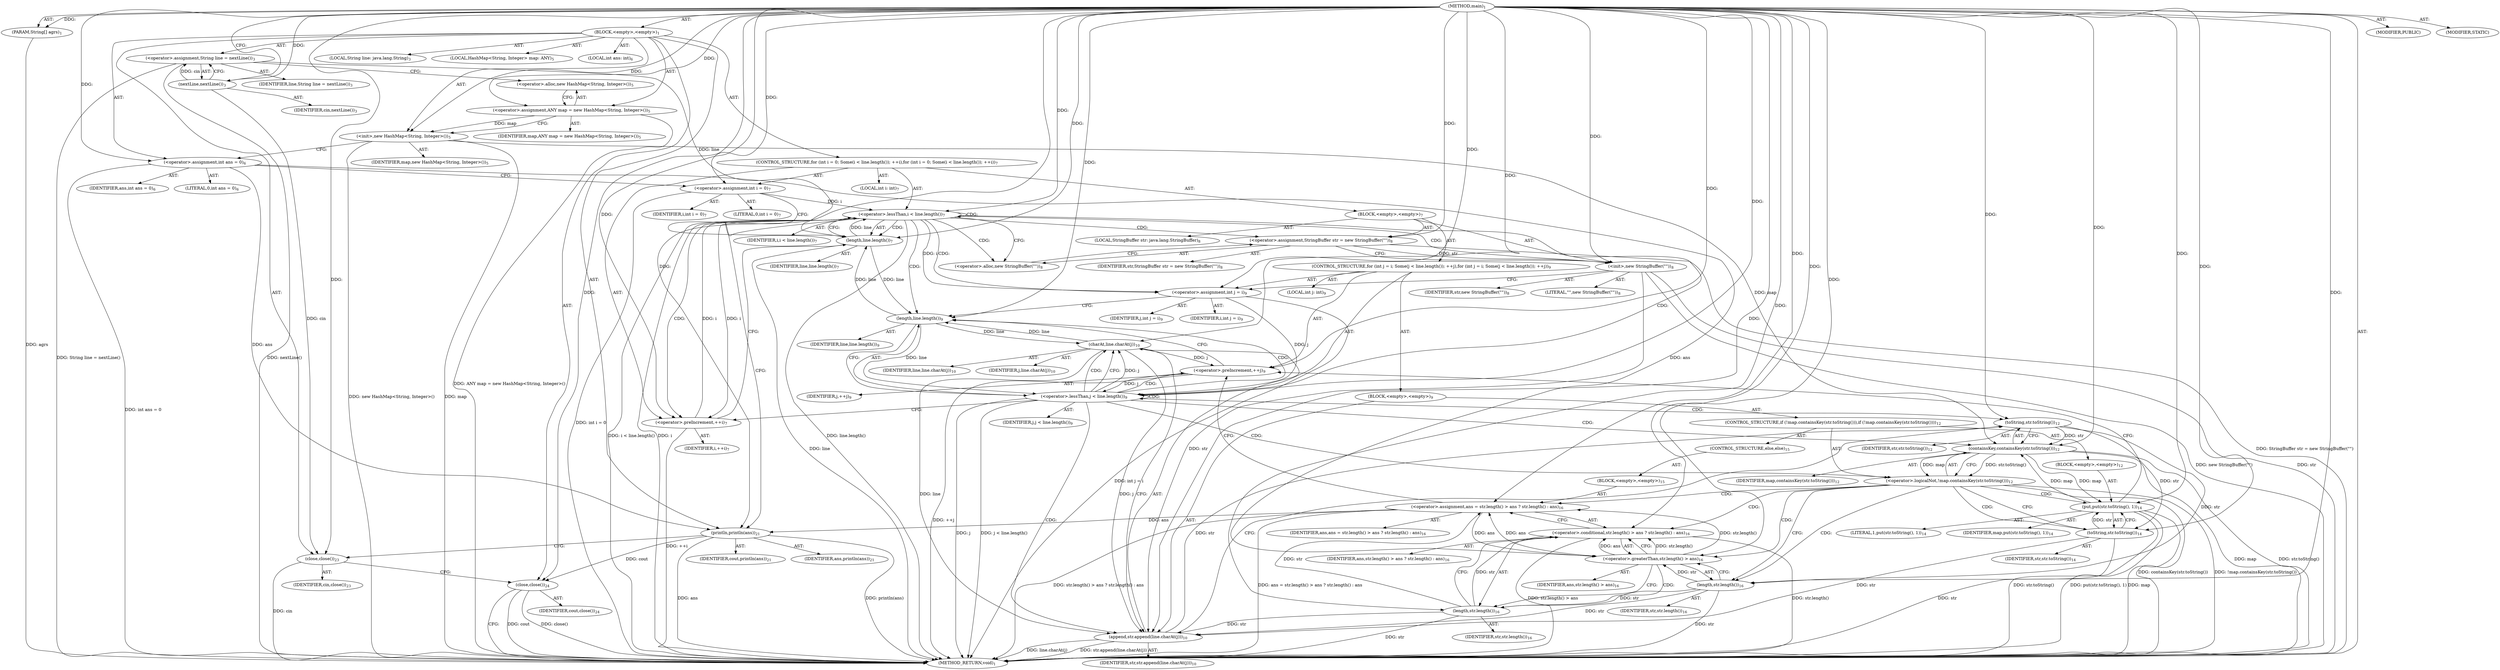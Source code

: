 digraph "main" {  
"21" [label = <(METHOD,main)<SUB>1</SUB>> ]
"22" [label = <(PARAM,String[] agrs)<SUB>1</SUB>> ]
"23" [label = <(BLOCK,&lt;empty&gt;,&lt;empty&gt;)<SUB>1</SUB>> ]
"24" [label = <(LOCAL,String line: java.lang.String)<SUB>3</SUB>> ]
"25" [label = <(&lt;operator&gt;.assignment,String line = nextLine())<SUB>3</SUB>> ]
"26" [label = <(IDENTIFIER,line,String line = nextLine())<SUB>3</SUB>> ]
"27" [label = <(nextLine,nextLine())<SUB>3</SUB>> ]
"28" [label = <(IDENTIFIER,cin,nextLine())<SUB>3</SUB>> ]
"4" [label = <(LOCAL,HashMap&lt;String, Integer&gt; map: ANY)<SUB>5</SUB>> ]
"29" [label = <(&lt;operator&gt;.assignment,ANY map = new HashMap&lt;String, Integer&gt;())<SUB>5</SUB>> ]
"30" [label = <(IDENTIFIER,map,ANY map = new HashMap&lt;String, Integer&gt;())<SUB>5</SUB>> ]
"31" [label = <(&lt;operator&gt;.alloc,new HashMap&lt;String, Integer&gt;())<SUB>5</SUB>> ]
"32" [label = <(&lt;init&gt;,new HashMap&lt;String, Integer&gt;())<SUB>5</SUB>> ]
"3" [label = <(IDENTIFIER,map,new HashMap&lt;String, Integer&gt;())<SUB>5</SUB>> ]
"33" [label = <(LOCAL,int ans: int)<SUB>6</SUB>> ]
"34" [label = <(&lt;operator&gt;.assignment,int ans = 0)<SUB>6</SUB>> ]
"35" [label = <(IDENTIFIER,ans,int ans = 0)<SUB>6</SUB>> ]
"36" [label = <(LITERAL,0,int ans = 0)<SUB>6</SUB>> ]
"37" [label = <(CONTROL_STRUCTURE,for (int i = 0; Some(i &lt; line.length()); ++i),for (int i = 0; Some(i &lt; line.length()); ++i))<SUB>7</SUB>> ]
"38" [label = <(LOCAL,int i: int)<SUB>7</SUB>> ]
"39" [label = <(&lt;operator&gt;.assignment,int i = 0)<SUB>7</SUB>> ]
"40" [label = <(IDENTIFIER,i,int i = 0)<SUB>7</SUB>> ]
"41" [label = <(LITERAL,0,int i = 0)<SUB>7</SUB>> ]
"42" [label = <(&lt;operator&gt;.lessThan,i &lt; line.length())<SUB>7</SUB>> ]
"43" [label = <(IDENTIFIER,i,i &lt; line.length())<SUB>7</SUB>> ]
"44" [label = <(length,line.length())<SUB>7</SUB>> ]
"45" [label = <(IDENTIFIER,line,line.length())<SUB>7</SUB>> ]
"46" [label = <(&lt;operator&gt;.preIncrement,++i)<SUB>7</SUB>> ]
"47" [label = <(IDENTIFIER,i,++i)<SUB>7</SUB>> ]
"48" [label = <(BLOCK,&lt;empty&gt;,&lt;empty&gt;)<SUB>7</SUB>> ]
"6" [label = <(LOCAL,StringBuffer str: java.lang.StringBuffer)<SUB>8</SUB>> ]
"49" [label = <(&lt;operator&gt;.assignment,StringBuffer str = new StringBuffer(&quot;&quot;))<SUB>8</SUB>> ]
"50" [label = <(IDENTIFIER,str,StringBuffer str = new StringBuffer(&quot;&quot;))<SUB>8</SUB>> ]
"51" [label = <(&lt;operator&gt;.alloc,new StringBuffer(&quot;&quot;))<SUB>8</SUB>> ]
"52" [label = <(&lt;init&gt;,new StringBuffer(&quot;&quot;))<SUB>8</SUB>> ]
"5" [label = <(IDENTIFIER,str,new StringBuffer(&quot;&quot;))<SUB>8</SUB>> ]
"53" [label = <(LITERAL,&quot;&quot;,new StringBuffer(&quot;&quot;))<SUB>8</SUB>> ]
"54" [label = <(CONTROL_STRUCTURE,for (int j = i; Some(j &lt; line.length()); ++j),for (int j = i; Some(j &lt; line.length()); ++j))<SUB>9</SUB>> ]
"55" [label = <(LOCAL,int j: int)<SUB>9</SUB>> ]
"56" [label = <(&lt;operator&gt;.assignment,int j = i)<SUB>9</SUB>> ]
"57" [label = <(IDENTIFIER,j,int j = i)<SUB>9</SUB>> ]
"58" [label = <(IDENTIFIER,i,int j = i)<SUB>9</SUB>> ]
"59" [label = <(&lt;operator&gt;.lessThan,j &lt; line.length())<SUB>9</SUB>> ]
"60" [label = <(IDENTIFIER,j,j &lt; line.length())<SUB>9</SUB>> ]
"61" [label = <(length,line.length())<SUB>9</SUB>> ]
"62" [label = <(IDENTIFIER,line,line.length())<SUB>9</SUB>> ]
"63" [label = <(&lt;operator&gt;.preIncrement,++j)<SUB>9</SUB>> ]
"64" [label = <(IDENTIFIER,j,++j)<SUB>9</SUB>> ]
"65" [label = <(BLOCK,&lt;empty&gt;,&lt;empty&gt;)<SUB>9</SUB>> ]
"66" [label = <(append,str.append(line.charAt(j)))<SUB>10</SUB>> ]
"67" [label = <(IDENTIFIER,str,str.append(line.charAt(j)))<SUB>10</SUB>> ]
"68" [label = <(charAt,line.charAt(j))<SUB>10</SUB>> ]
"69" [label = <(IDENTIFIER,line,line.charAt(j))<SUB>10</SUB>> ]
"70" [label = <(IDENTIFIER,j,line.charAt(j))<SUB>10</SUB>> ]
"71" [label = <(CONTROL_STRUCTURE,if (!map.containsKey(str.toString())),if (!map.containsKey(str.toString())))<SUB>12</SUB>> ]
"72" [label = <(&lt;operator&gt;.logicalNot,!map.containsKey(str.toString()))<SUB>12</SUB>> ]
"73" [label = <(containsKey,containsKey(str.toString()))<SUB>12</SUB>> ]
"74" [label = <(IDENTIFIER,map,containsKey(str.toString()))<SUB>12</SUB>> ]
"75" [label = <(toString,str.toString())<SUB>12</SUB>> ]
"76" [label = <(IDENTIFIER,str,str.toString())<SUB>12</SUB>> ]
"77" [label = <(BLOCK,&lt;empty&gt;,&lt;empty&gt;)<SUB>12</SUB>> ]
"78" [label = <(put,put(str.toString(), 1))<SUB>14</SUB>> ]
"79" [label = <(IDENTIFIER,map,put(str.toString(), 1))<SUB>14</SUB>> ]
"80" [label = <(toString,str.toString())<SUB>14</SUB>> ]
"81" [label = <(IDENTIFIER,str,str.toString())<SUB>14</SUB>> ]
"82" [label = <(LITERAL,1,put(str.toString(), 1))<SUB>14</SUB>> ]
"83" [label = <(CONTROL_STRUCTURE,else,else)<SUB>15</SUB>> ]
"84" [label = <(BLOCK,&lt;empty&gt;,&lt;empty&gt;)<SUB>15</SUB>> ]
"85" [label = <(&lt;operator&gt;.assignment,ans = str.length() &gt; ans ? str.length() : ans)<SUB>16</SUB>> ]
"86" [label = <(IDENTIFIER,ans,ans = str.length() &gt; ans ? str.length() : ans)<SUB>16</SUB>> ]
"87" [label = <(&lt;operator&gt;.conditional,str.length() &gt; ans ? str.length() : ans)<SUB>16</SUB>> ]
"88" [label = <(&lt;operator&gt;.greaterThan,str.length() &gt; ans)<SUB>16</SUB>> ]
"89" [label = <(length,str.length())<SUB>16</SUB>> ]
"90" [label = <(IDENTIFIER,str,str.length())<SUB>16</SUB>> ]
"91" [label = <(IDENTIFIER,ans,str.length() &gt; ans)<SUB>16</SUB>> ]
"92" [label = <(length,str.length())<SUB>16</SUB>> ]
"93" [label = <(IDENTIFIER,str,str.length())<SUB>16</SUB>> ]
"94" [label = <(IDENTIFIER,ans,str.length() &gt; ans ? str.length() : ans)<SUB>16</SUB>> ]
"95" [label = <(println,println(ans))<SUB>21</SUB>> ]
"96" [label = <(IDENTIFIER,cout,println(ans))<SUB>21</SUB>> ]
"97" [label = <(IDENTIFIER,ans,println(ans))<SUB>21</SUB>> ]
"98" [label = <(close,close())<SUB>23</SUB>> ]
"99" [label = <(IDENTIFIER,cin,close())<SUB>23</SUB>> ]
"100" [label = <(close,close())<SUB>24</SUB>> ]
"101" [label = <(IDENTIFIER,cout,close())<SUB>24</SUB>> ]
"102" [label = <(MODIFIER,PUBLIC)> ]
"103" [label = <(MODIFIER,STATIC)> ]
"104" [label = <(METHOD_RETURN,void)<SUB>1</SUB>> ]
  "21" -> "22"  [ label = "AST: "] 
  "21" -> "23"  [ label = "AST: "] 
  "21" -> "102"  [ label = "AST: "] 
  "21" -> "103"  [ label = "AST: "] 
  "21" -> "104"  [ label = "AST: "] 
  "23" -> "24"  [ label = "AST: "] 
  "23" -> "25"  [ label = "AST: "] 
  "23" -> "4"  [ label = "AST: "] 
  "23" -> "29"  [ label = "AST: "] 
  "23" -> "32"  [ label = "AST: "] 
  "23" -> "33"  [ label = "AST: "] 
  "23" -> "34"  [ label = "AST: "] 
  "23" -> "37"  [ label = "AST: "] 
  "23" -> "95"  [ label = "AST: "] 
  "23" -> "98"  [ label = "AST: "] 
  "23" -> "100"  [ label = "AST: "] 
  "25" -> "26"  [ label = "AST: "] 
  "25" -> "27"  [ label = "AST: "] 
  "27" -> "28"  [ label = "AST: "] 
  "29" -> "30"  [ label = "AST: "] 
  "29" -> "31"  [ label = "AST: "] 
  "32" -> "3"  [ label = "AST: "] 
  "34" -> "35"  [ label = "AST: "] 
  "34" -> "36"  [ label = "AST: "] 
  "37" -> "38"  [ label = "AST: "] 
  "37" -> "39"  [ label = "AST: "] 
  "37" -> "42"  [ label = "AST: "] 
  "37" -> "46"  [ label = "AST: "] 
  "37" -> "48"  [ label = "AST: "] 
  "39" -> "40"  [ label = "AST: "] 
  "39" -> "41"  [ label = "AST: "] 
  "42" -> "43"  [ label = "AST: "] 
  "42" -> "44"  [ label = "AST: "] 
  "44" -> "45"  [ label = "AST: "] 
  "46" -> "47"  [ label = "AST: "] 
  "48" -> "6"  [ label = "AST: "] 
  "48" -> "49"  [ label = "AST: "] 
  "48" -> "52"  [ label = "AST: "] 
  "48" -> "54"  [ label = "AST: "] 
  "49" -> "50"  [ label = "AST: "] 
  "49" -> "51"  [ label = "AST: "] 
  "52" -> "5"  [ label = "AST: "] 
  "52" -> "53"  [ label = "AST: "] 
  "54" -> "55"  [ label = "AST: "] 
  "54" -> "56"  [ label = "AST: "] 
  "54" -> "59"  [ label = "AST: "] 
  "54" -> "63"  [ label = "AST: "] 
  "54" -> "65"  [ label = "AST: "] 
  "56" -> "57"  [ label = "AST: "] 
  "56" -> "58"  [ label = "AST: "] 
  "59" -> "60"  [ label = "AST: "] 
  "59" -> "61"  [ label = "AST: "] 
  "61" -> "62"  [ label = "AST: "] 
  "63" -> "64"  [ label = "AST: "] 
  "65" -> "66"  [ label = "AST: "] 
  "65" -> "71"  [ label = "AST: "] 
  "66" -> "67"  [ label = "AST: "] 
  "66" -> "68"  [ label = "AST: "] 
  "68" -> "69"  [ label = "AST: "] 
  "68" -> "70"  [ label = "AST: "] 
  "71" -> "72"  [ label = "AST: "] 
  "71" -> "77"  [ label = "AST: "] 
  "71" -> "83"  [ label = "AST: "] 
  "72" -> "73"  [ label = "AST: "] 
  "73" -> "74"  [ label = "AST: "] 
  "73" -> "75"  [ label = "AST: "] 
  "75" -> "76"  [ label = "AST: "] 
  "77" -> "78"  [ label = "AST: "] 
  "78" -> "79"  [ label = "AST: "] 
  "78" -> "80"  [ label = "AST: "] 
  "78" -> "82"  [ label = "AST: "] 
  "80" -> "81"  [ label = "AST: "] 
  "83" -> "84"  [ label = "AST: "] 
  "84" -> "85"  [ label = "AST: "] 
  "85" -> "86"  [ label = "AST: "] 
  "85" -> "87"  [ label = "AST: "] 
  "87" -> "88"  [ label = "AST: "] 
  "87" -> "92"  [ label = "AST: "] 
  "87" -> "94"  [ label = "AST: "] 
  "88" -> "89"  [ label = "AST: "] 
  "88" -> "91"  [ label = "AST: "] 
  "89" -> "90"  [ label = "AST: "] 
  "92" -> "93"  [ label = "AST: "] 
  "95" -> "96"  [ label = "AST: "] 
  "95" -> "97"  [ label = "AST: "] 
  "98" -> "99"  [ label = "AST: "] 
  "100" -> "101"  [ label = "AST: "] 
  "25" -> "31"  [ label = "CFG: "] 
  "29" -> "32"  [ label = "CFG: "] 
  "32" -> "34"  [ label = "CFG: "] 
  "34" -> "39"  [ label = "CFG: "] 
  "95" -> "98"  [ label = "CFG: "] 
  "98" -> "100"  [ label = "CFG: "] 
  "100" -> "104"  [ label = "CFG: "] 
  "27" -> "25"  [ label = "CFG: "] 
  "31" -> "29"  [ label = "CFG: "] 
  "39" -> "44"  [ label = "CFG: "] 
  "42" -> "51"  [ label = "CFG: "] 
  "42" -> "95"  [ label = "CFG: "] 
  "46" -> "44"  [ label = "CFG: "] 
  "44" -> "42"  [ label = "CFG: "] 
  "49" -> "52"  [ label = "CFG: "] 
  "52" -> "56"  [ label = "CFG: "] 
  "51" -> "49"  [ label = "CFG: "] 
  "56" -> "61"  [ label = "CFG: "] 
  "59" -> "68"  [ label = "CFG: "] 
  "59" -> "46"  [ label = "CFG: "] 
  "63" -> "61"  [ label = "CFG: "] 
  "61" -> "59"  [ label = "CFG: "] 
  "66" -> "75"  [ label = "CFG: "] 
  "68" -> "66"  [ label = "CFG: "] 
  "72" -> "80"  [ label = "CFG: "] 
  "72" -> "89"  [ label = "CFG: "] 
  "73" -> "72"  [ label = "CFG: "] 
  "78" -> "63"  [ label = "CFG: "] 
  "75" -> "73"  [ label = "CFG: "] 
  "80" -> "78"  [ label = "CFG: "] 
  "85" -> "63"  [ label = "CFG: "] 
  "87" -> "85"  [ label = "CFG: "] 
  "88" -> "92"  [ label = "CFG: "] 
  "88" -> "87"  [ label = "CFG: "] 
  "92" -> "87"  [ label = "CFG: "] 
  "89" -> "88"  [ label = "CFG: "] 
  "21" -> "27"  [ label = "CFG: "] 
  "22" -> "104"  [ label = "DDG: agrs"] 
  "25" -> "104"  [ label = "DDG: nextLine()"] 
  "25" -> "104"  [ label = "DDG: String line = nextLine()"] 
  "29" -> "104"  [ label = "DDG: ANY map = new HashMap&lt;String, Integer&gt;()"] 
  "32" -> "104"  [ label = "DDG: map"] 
  "32" -> "104"  [ label = "DDG: new HashMap&lt;String, Integer&gt;()"] 
  "34" -> "104"  [ label = "DDG: int ans = 0"] 
  "39" -> "104"  [ label = "DDG: int i = 0"] 
  "42" -> "104"  [ label = "DDG: i"] 
  "44" -> "104"  [ label = "DDG: line"] 
  "42" -> "104"  [ label = "DDG: line.length()"] 
  "42" -> "104"  [ label = "DDG: i &lt; line.length()"] 
  "95" -> "104"  [ label = "DDG: ans"] 
  "95" -> "104"  [ label = "DDG: println(ans)"] 
  "98" -> "104"  [ label = "DDG: cin"] 
  "100" -> "104"  [ label = "DDG: cout"] 
  "100" -> "104"  [ label = "DDG: close()"] 
  "49" -> "104"  [ label = "DDG: StringBuffer str = new StringBuffer(&quot;&quot;)"] 
  "52" -> "104"  [ label = "DDG: str"] 
  "52" -> "104"  [ label = "DDG: new StringBuffer(&quot;&quot;)"] 
  "56" -> "104"  [ label = "DDG: int j = i"] 
  "59" -> "104"  [ label = "DDG: j"] 
  "59" -> "104"  [ label = "DDG: j &lt; line.length()"] 
  "46" -> "104"  [ label = "DDG: ++i"] 
  "66" -> "104"  [ label = "DDG: line.charAt(j)"] 
  "66" -> "104"  [ label = "DDG: str.append(line.charAt(j))"] 
  "73" -> "104"  [ label = "DDG: map"] 
  "73" -> "104"  [ label = "DDG: str.toString()"] 
  "72" -> "104"  [ label = "DDG: containsKey(str.toString())"] 
  "72" -> "104"  [ label = "DDG: !map.containsKey(str.toString())"] 
  "89" -> "104"  [ label = "DDG: str"] 
  "87" -> "104"  [ label = "DDG: str.length() &gt; ans"] 
  "92" -> "104"  [ label = "DDG: str"] 
  "87" -> "104"  [ label = "DDG: str.length()"] 
  "85" -> "104"  [ label = "DDG: str.length() &gt; ans ? str.length() : ans"] 
  "85" -> "104"  [ label = "DDG: ans = str.length() &gt; ans ? str.length() : ans"] 
  "78" -> "104"  [ label = "DDG: map"] 
  "80" -> "104"  [ label = "DDG: str"] 
  "78" -> "104"  [ label = "DDG: str.toString()"] 
  "78" -> "104"  [ label = "DDG: put(str.toString(), 1)"] 
  "63" -> "104"  [ label = "DDG: ++j"] 
  "21" -> "22"  [ label = "DDG: "] 
  "27" -> "25"  [ label = "DDG: cin"] 
  "21" -> "29"  [ label = "DDG: "] 
  "21" -> "34"  [ label = "DDG: "] 
  "29" -> "32"  [ label = "DDG: map"] 
  "21" -> "32"  [ label = "DDG: "] 
  "21" -> "39"  [ label = "DDG: "] 
  "21" -> "95"  [ label = "DDG: "] 
  "34" -> "95"  [ label = "DDG: ans"] 
  "85" -> "95"  [ label = "DDG: ans"] 
  "27" -> "98"  [ label = "DDG: cin"] 
  "21" -> "98"  [ label = "DDG: "] 
  "95" -> "100"  [ label = "DDG: cout"] 
  "21" -> "100"  [ label = "DDG: "] 
  "21" -> "27"  [ label = "DDG: "] 
  "39" -> "42"  [ label = "DDG: i"] 
  "46" -> "42"  [ label = "DDG: i"] 
  "21" -> "42"  [ label = "DDG: "] 
  "44" -> "42"  [ label = "DDG: line"] 
  "21" -> "46"  [ label = "DDG: "] 
  "42" -> "46"  [ label = "DDG: i"] 
  "21" -> "49"  [ label = "DDG: "] 
  "25" -> "44"  [ label = "DDG: line"] 
  "61" -> "44"  [ label = "DDG: line"] 
  "21" -> "44"  [ label = "DDG: "] 
  "49" -> "52"  [ label = "DDG: str"] 
  "21" -> "52"  [ label = "DDG: "] 
  "42" -> "56"  [ label = "DDG: i"] 
  "21" -> "56"  [ label = "DDG: "] 
  "56" -> "59"  [ label = "DDG: j"] 
  "63" -> "59"  [ label = "DDG: j"] 
  "21" -> "59"  [ label = "DDG: "] 
  "61" -> "59"  [ label = "DDG: line"] 
  "68" -> "63"  [ label = "DDG: j"] 
  "21" -> "63"  [ label = "DDG: "] 
  "44" -> "61"  [ label = "DDG: line"] 
  "68" -> "61"  [ label = "DDG: line"] 
  "21" -> "61"  [ label = "DDG: "] 
  "52" -> "66"  [ label = "DDG: str"] 
  "89" -> "66"  [ label = "DDG: str"] 
  "92" -> "66"  [ label = "DDG: str"] 
  "80" -> "66"  [ label = "DDG: str"] 
  "21" -> "66"  [ label = "DDG: "] 
  "68" -> "66"  [ label = "DDG: line"] 
  "68" -> "66"  [ label = "DDG: j"] 
  "61" -> "68"  [ label = "DDG: line"] 
  "21" -> "68"  [ label = "DDG: "] 
  "59" -> "68"  [ label = "DDG: j"] 
  "73" -> "72"  [ label = "DDG: map"] 
  "73" -> "72"  [ label = "DDG: str.toString()"] 
  "32" -> "73"  [ label = "DDG: map"] 
  "78" -> "73"  [ label = "DDG: map"] 
  "21" -> "73"  [ label = "DDG: "] 
  "75" -> "73"  [ label = "DDG: str"] 
  "73" -> "78"  [ label = "DDG: map"] 
  "21" -> "78"  [ label = "DDG: "] 
  "80" -> "78"  [ label = "DDG: str"] 
  "92" -> "85"  [ label = "DDG: str"] 
  "88" -> "85"  [ label = "DDG: str.length()"] 
  "88" -> "85"  [ label = "DDG: ans"] 
  "21" -> "85"  [ label = "DDG: "] 
  "66" -> "75"  [ label = "DDG: str"] 
  "21" -> "75"  [ label = "DDG: "] 
  "75" -> "80"  [ label = "DDG: str"] 
  "21" -> "80"  [ label = "DDG: "] 
  "92" -> "87"  [ label = "DDG: str"] 
  "88" -> "87"  [ label = "DDG: str.length()"] 
  "88" -> "87"  [ label = "DDG: ans"] 
  "21" -> "87"  [ label = "DDG: "] 
  "89" -> "88"  [ label = "DDG: str"] 
  "34" -> "88"  [ label = "DDG: ans"] 
  "85" -> "88"  [ label = "DDG: ans"] 
  "21" -> "88"  [ label = "DDG: "] 
  "89" -> "92"  [ label = "DDG: str"] 
  "21" -> "92"  [ label = "DDG: "] 
  "75" -> "89"  [ label = "DDG: str"] 
  "21" -> "89"  [ label = "DDG: "] 
  "42" -> "49"  [ label = "CDG: "] 
  "42" -> "61"  [ label = "CDG: "] 
  "42" -> "42"  [ label = "CDG: "] 
  "42" -> "51"  [ label = "CDG: "] 
  "42" -> "52"  [ label = "CDG: "] 
  "42" -> "46"  [ label = "CDG: "] 
  "42" -> "56"  [ label = "CDG: "] 
  "42" -> "59"  [ label = "CDG: "] 
  "42" -> "44"  [ label = "CDG: "] 
  "59" -> "68"  [ label = "CDG: "] 
  "59" -> "73"  [ label = "CDG: "] 
  "59" -> "61"  [ label = "CDG: "] 
  "59" -> "66"  [ label = "CDG: "] 
  "59" -> "75"  [ label = "CDG: "] 
  "59" -> "72"  [ label = "CDG: "] 
  "59" -> "63"  [ label = "CDG: "] 
  "59" -> "59"  [ label = "CDG: "] 
  "72" -> "80"  [ label = "CDG: "] 
  "72" -> "89"  [ label = "CDG: "] 
  "72" -> "85"  [ label = "CDG: "] 
  "72" -> "88"  [ label = "CDG: "] 
  "72" -> "87"  [ label = "CDG: "] 
  "72" -> "78"  [ label = "CDG: "] 
  "88" -> "92"  [ label = "CDG: "] 
}

